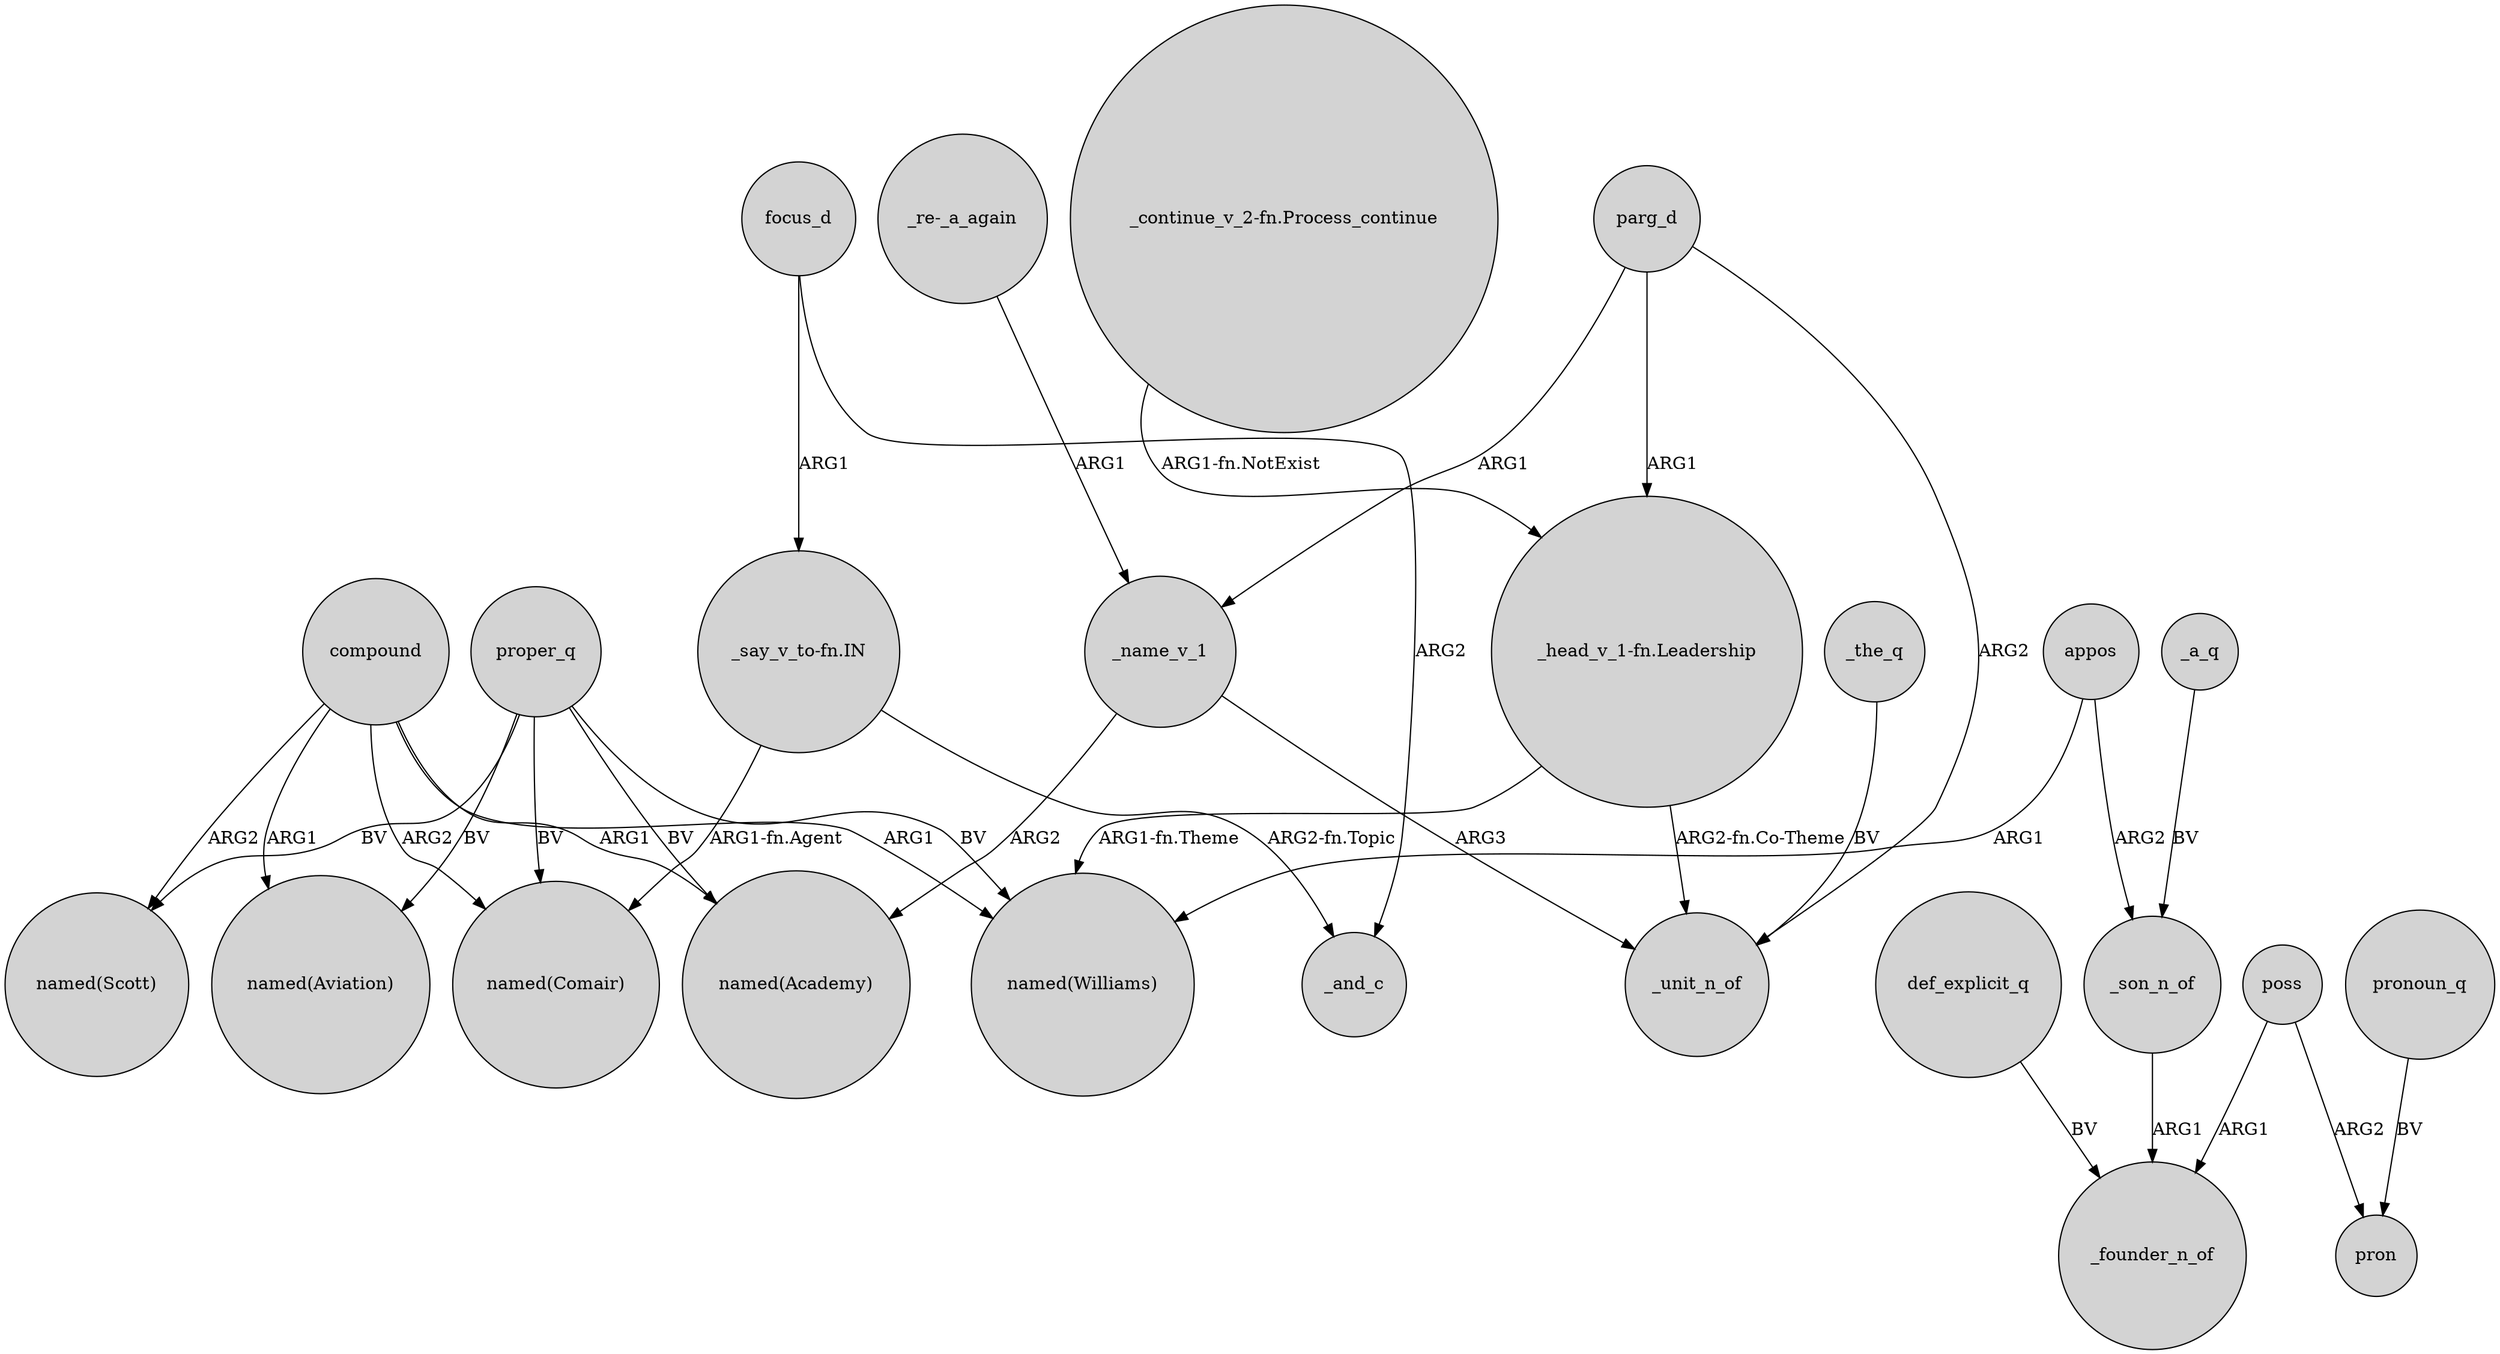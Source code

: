 digraph {
	node [shape=circle style=filled]
	parg_d -> _name_v_1 [label=ARG1]
	poss -> pron [label=ARG2]
	proper_q -> "named(Williams)" [label=BV]
	"_continue_v_2-fn.Process_continue" -> "_head_v_1-fn.Leadership" [label="ARG1-fn.NotExist"]
	parg_d -> "_head_v_1-fn.Leadership" [label=ARG1]
	proper_q -> "named(Aviation)" [label=BV]
	"_head_v_1-fn.Leadership" -> "named(Williams)" [label="ARG1-fn.Theme"]
	compound -> "named(Academy)" [label=ARG1]
	proper_q -> "named(Academy)" [label=BV]
	_name_v_1 -> _unit_n_of [label=ARG3]
	appos -> _son_n_of [label=ARG2]
	_son_n_of -> _founder_n_of [label=ARG1]
	"_head_v_1-fn.Leadership" -> _unit_n_of [label="ARG2-fn.Co-Theme"]
	parg_d -> _unit_n_of [label=ARG2]
	focus_d -> _and_c [label=ARG2]
	compound -> "named(Aviation)" [label=ARG1]
	pronoun_q -> pron [label=BV]
	compound -> "named(Williams)" [label=ARG1]
	proper_q -> "named(Scott)" [label=BV]
	_a_q -> _son_n_of [label=BV]
	def_explicit_q -> _founder_n_of [label=BV]
	appos -> "named(Williams)" [label=ARG1]
	"_say_v_to-fn.IN" -> _and_c [label="ARG2-fn.Topic"]
	compound -> "named(Comair)" [label=ARG2]
	_name_v_1 -> "named(Academy)" [label=ARG2]
	poss -> _founder_n_of [label=ARG1]
	_the_q -> _unit_n_of [label=BV]
	compound -> "named(Scott)" [label=ARG2]
	"_say_v_to-fn.IN" -> "named(Comair)" [label="ARG1-fn.Agent"]
	"_re-_a_again" -> _name_v_1 [label=ARG1]
	proper_q -> "named(Comair)" [label=BV]
	focus_d -> "_say_v_to-fn.IN" [label=ARG1]
}
